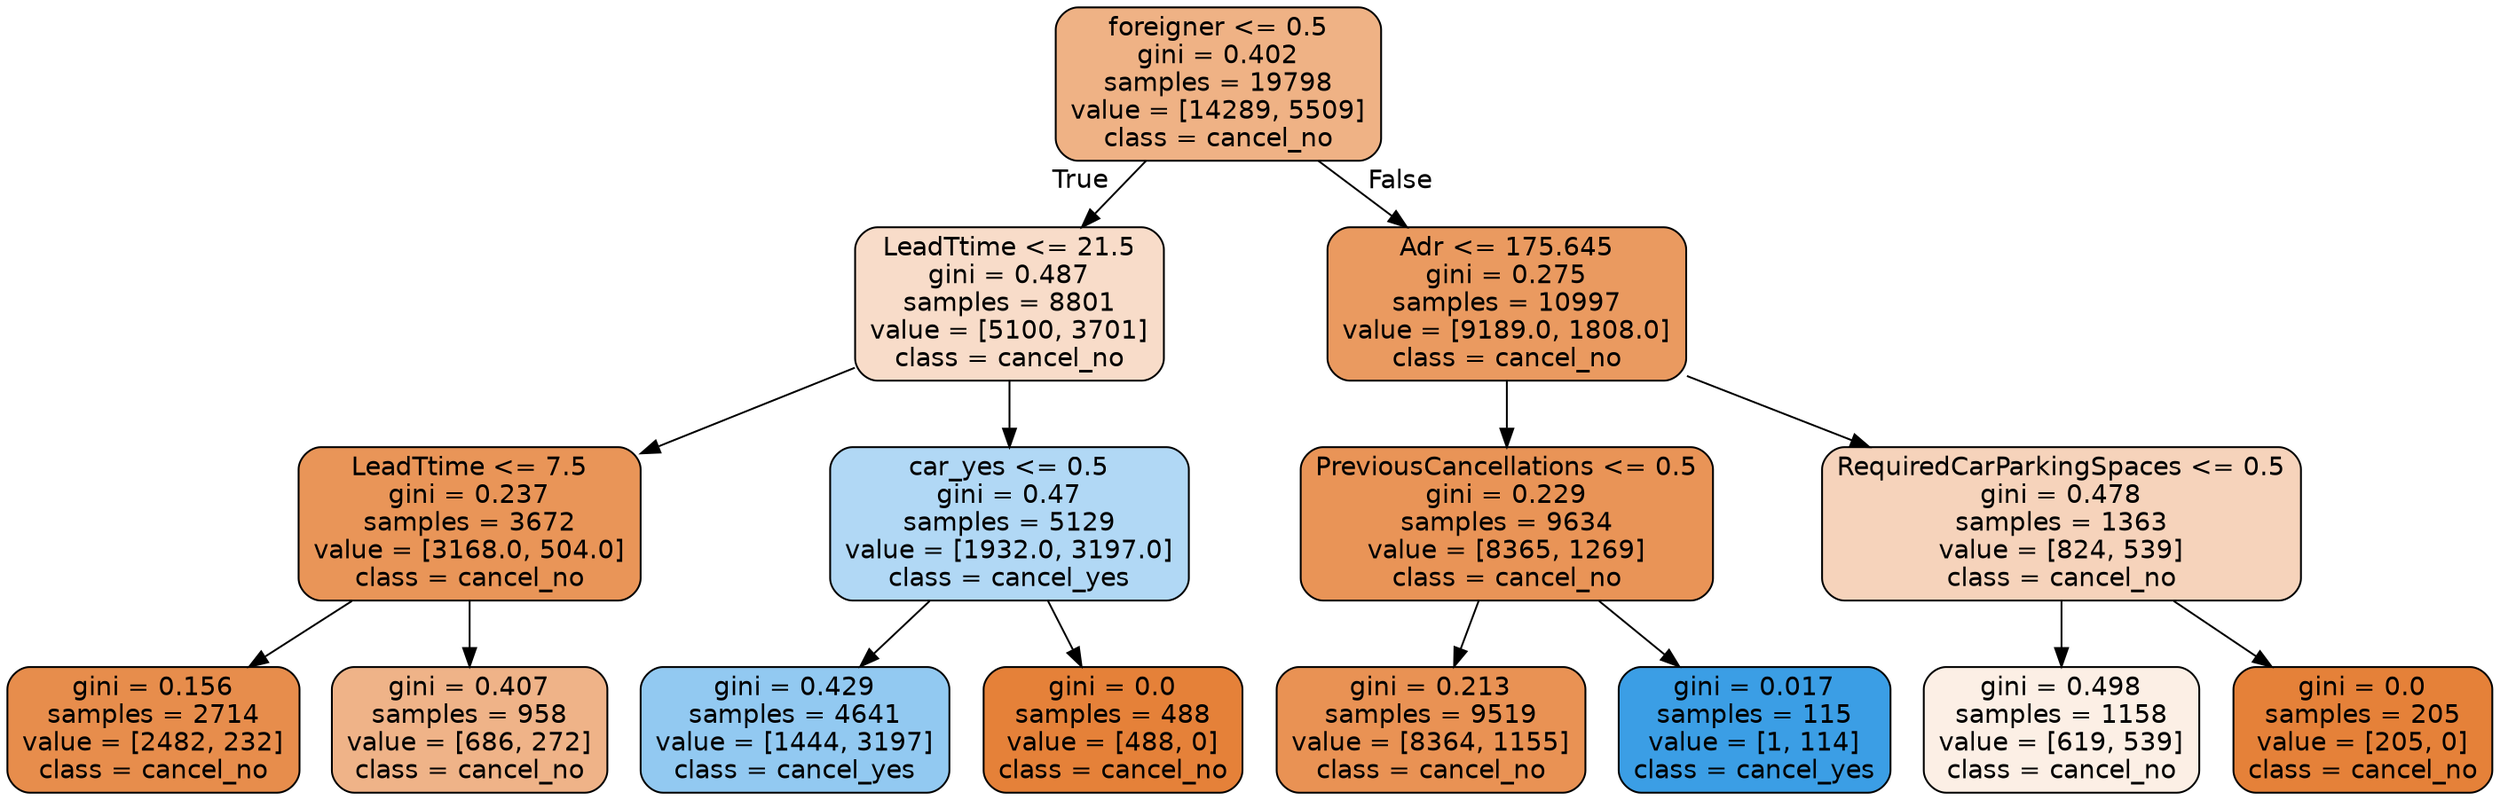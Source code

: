 digraph Tree {
node [shape=box, style="filled, rounded", color="black", fontname="helvetica"] ;
edge [fontname="helvetica"] ;
0 [label="foreigner <= 0.5\ngini = 0.402\nsamples = 19798\nvalue = [14289, 5509]\nclass = cancel_no", fillcolor="#efb285"] ;
1 [label="LeadTtime <= 21.5\ngini = 0.487\nsamples = 8801\nvalue = [5100, 3701]\nclass = cancel_no", fillcolor="#f8dcc9"] ;
0 -> 1 [labeldistance=2.5, labelangle=45, headlabel="True"] ;
2 [label="LeadTtime <= 7.5\ngini = 0.237\nsamples = 3672\nvalue = [3168.0, 504.0]\nclass = cancel_no", fillcolor="#e99558"] ;
1 -> 2 ;
3 [label="gini = 0.156\nsamples = 2714\nvalue = [2482, 232]\nclass = cancel_no", fillcolor="#e78d4c"] ;
2 -> 3 ;
4 [label="gini = 0.407\nsamples = 958\nvalue = [686, 272]\nclass = cancel_no", fillcolor="#efb388"] ;
2 -> 4 ;
5 [label="car_yes <= 0.5\ngini = 0.47\nsamples = 5129\nvalue = [1932.0, 3197.0]\nclass = cancel_yes", fillcolor="#b1d8f5"] ;
1 -> 5 ;
6 [label="gini = 0.429\nsamples = 4641\nvalue = [1444, 3197]\nclass = cancel_yes", fillcolor="#92c9f1"] ;
5 -> 6 ;
7 [label="gini = 0.0\nsamples = 488\nvalue = [488, 0]\nclass = cancel_no", fillcolor="#e58139"] ;
5 -> 7 ;
8 [label="Adr <= 175.645\ngini = 0.275\nsamples = 10997\nvalue = [9189.0, 1808.0]\nclass = cancel_no", fillcolor="#ea9a60"] ;
0 -> 8 [labeldistance=2.5, labelangle=-45, headlabel="False"] ;
9 [label="PreviousCancellations <= 0.5\ngini = 0.229\nsamples = 9634\nvalue = [8365, 1269]\nclass = cancel_no", fillcolor="#e99457"] ;
8 -> 9 ;
10 [label="gini = 0.213\nsamples = 9519\nvalue = [8364, 1155]\nclass = cancel_no", fillcolor="#e99254"] ;
9 -> 10 ;
11 [label="gini = 0.017\nsamples = 115\nvalue = [1, 114]\nclass = cancel_yes", fillcolor="#3b9ee5"] ;
9 -> 11 ;
12 [label="RequiredCarParkingSpaces <= 0.5\ngini = 0.478\nsamples = 1363\nvalue = [824, 539]\nclass = cancel_no", fillcolor="#f6d3bb"] ;
8 -> 12 ;
13 [label="gini = 0.498\nsamples = 1158\nvalue = [619, 539]\nclass = cancel_no", fillcolor="#fcefe5"] ;
12 -> 13 ;
14 [label="gini = 0.0\nsamples = 205\nvalue = [205, 0]\nclass = cancel_no", fillcolor="#e58139"] ;
12 -> 14 ;
}